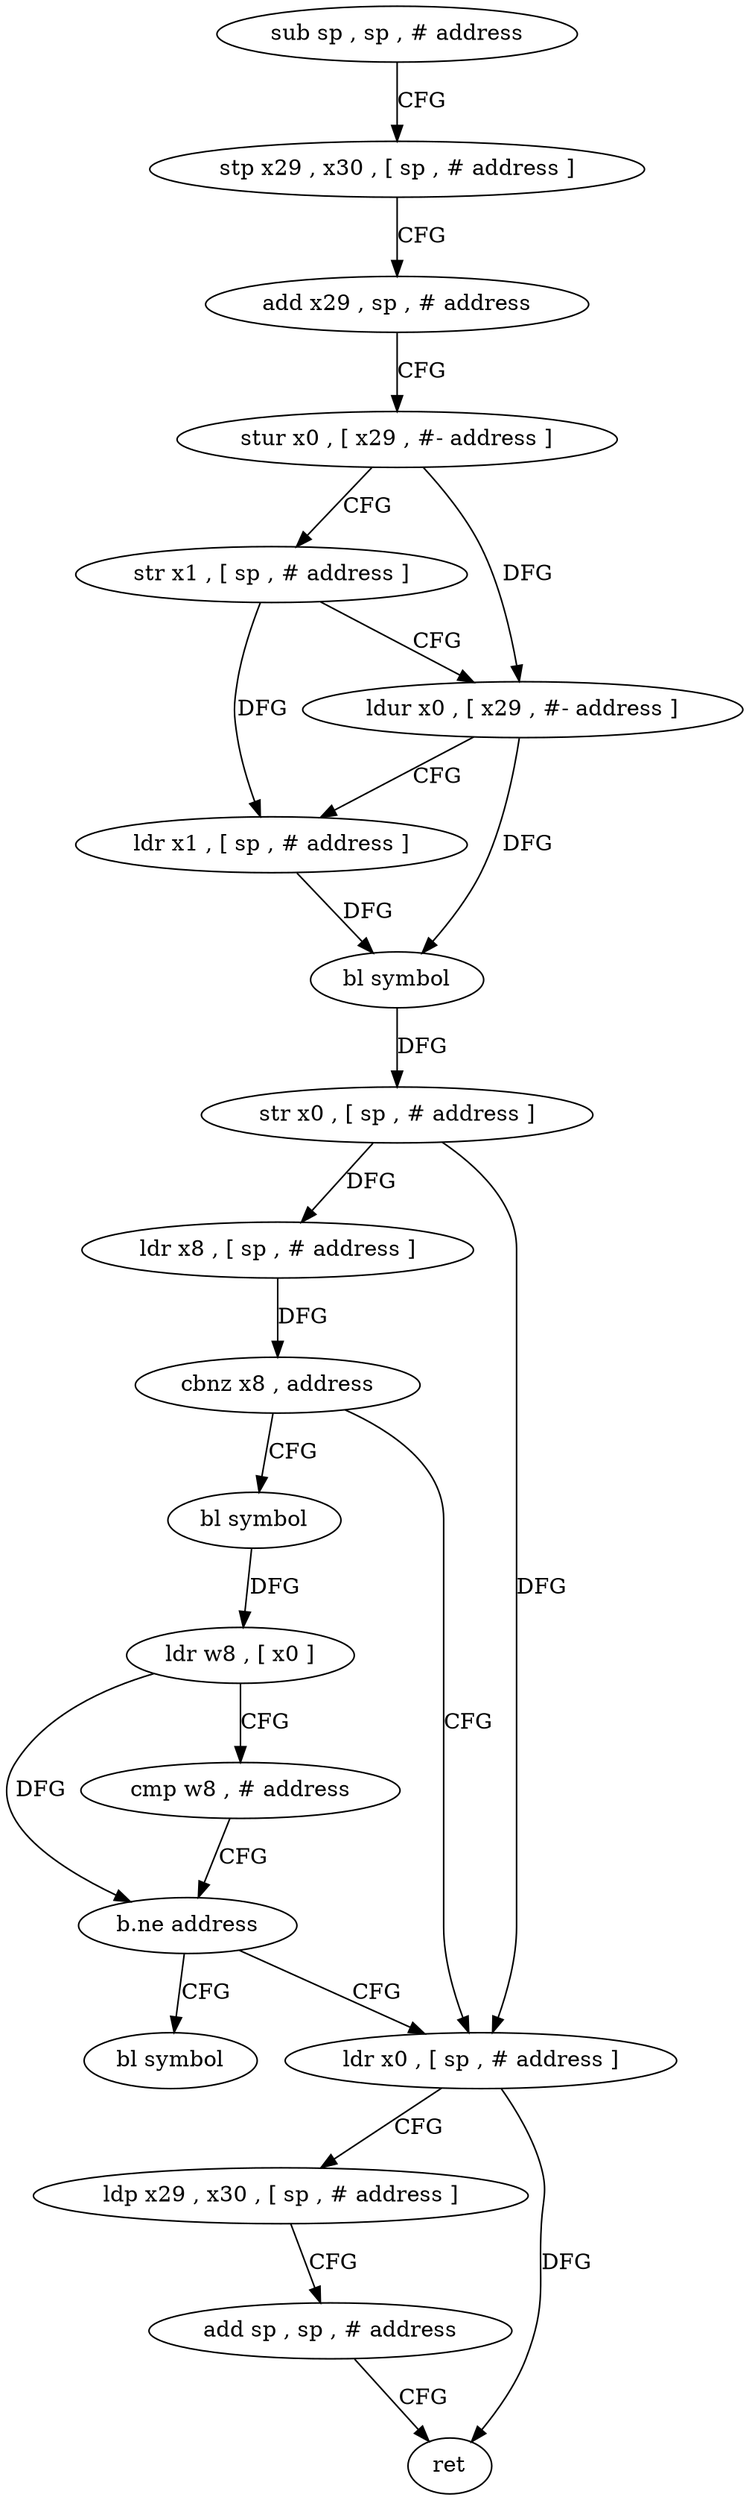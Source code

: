 digraph "func" {
"4318728" [label = "sub sp , sp , # address" ]
"4318732" [label = "stp x29 , x30 , [ sp , # address ]" ]
"4318736" [label = "add x29 , sp , # address" ]
"4318740" [label = "stur x0 , [ x29 , #- address ]" ]
"4318744" [label = "str x1 , [ sp , # address ]" ]
"4318748" [label = "ldur x0 , [ x29 , #- address ]" ]
"4318752" [label = "ldr x1 , [ sp , # address ]" ]
"4318756" [label = "bl symbol" ]
"4318760" [label = "str x0 , [ sp , # address ]" ]
"4318764" [label = "ldr x8 , [ sp , # address ]" ]
"4318768" [label = "cbnz x8 , address" ]
"4318792" [label = "ldr x0 , [ sp , # address ]" ]
"4318772" [label = "bl symbol" ]
"4318796" [label = "ldp x29 , x30 , [ sp , # address ]" ]
"4318800" [label = "add sp , sp , # address" ]
"4318804" [label = "ret" ]
"4318776" [label = "ldr w8 , [ x0 ]" ]
"4318780" [label = "cmp w8 , # address" ]
"4318784" [label = "b.ne address" ]
"4318788" [label = "bl symbol" ]
"4318728" -> "4318732" [ label = "CFG" ]
"4318732" -> "4318736" [ label = "CFG" ]
"4318736" -> "4318740" [ label = "CFG" ]
"4318740" -> "4318744" [ label = "CFG" ]
"4318740" -> "4318748" [ label = "DFG" ]
"4318744" -> "4318748" [ label = "CFG" ]
"4318744" -> "4318752" [ label = "DFG" ]
"4318748" -> "4318752" [ label = "CFG" ]
"4318748" -> "4318756" [ label = "DFG" ]
"4318752" -> "4318756" [ label = "DFG" ]
"4318756" -> "4318760" [ label = "DFG" ]
"4318760" -> "4318764" [ label = "DFG" ]
"4318760" -> "4318792" [ label = "DFG" ]
"4318764" -> "4318768" [ label = "DFG" ]
"4318768" -> "4318792" [ label = "CFG" ]
"4318768" -> "4318772" [ label = "CFG" ]
"4318792" -> "4318796" [ label = "CFG" ]
"4318792" -> "4318804" [ label = "DFG" ]
"4318772" -> "4318776" [ label = "DFG" ]
"4318796" -> "4318800" [ label = "CFG" ]
"4318800" -> "4318804" [ label = "CFG" ]
"4318776" -> "4318780" [ label = "CFG" ]
"4318776" -> "4318784" [ label = "DFG" ]
"4318780" -> "4318784" [ label = "CFG" ]
"4318784" -> "4318792" [ label = "CFG" ]
"4318784" -> "4318788" [ label = "CFG" ]
}
